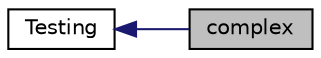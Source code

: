 digraph "complex"
{
  edge [fontname="Helvetica",fontsize="10",labelfontname="Helvetica",labelfontsize="10"];
  node [fontname="Helvetica",fontsize="10",shape=record];
  rankdir=LR;
  Node0 [label="complex",height=0.2,width=0.4,color="black", fillcolor="grey75", style="filled" fontcolor="black"];
  Node1 [label="Testing",height=0.2,width=0.4,color="black", fillcolor="white", style="filled",URL="$group__blastesting.html"];
  Node1->Node0 [shape=plaintext, color="midnightblue", dir="back", style="solid"];
}
